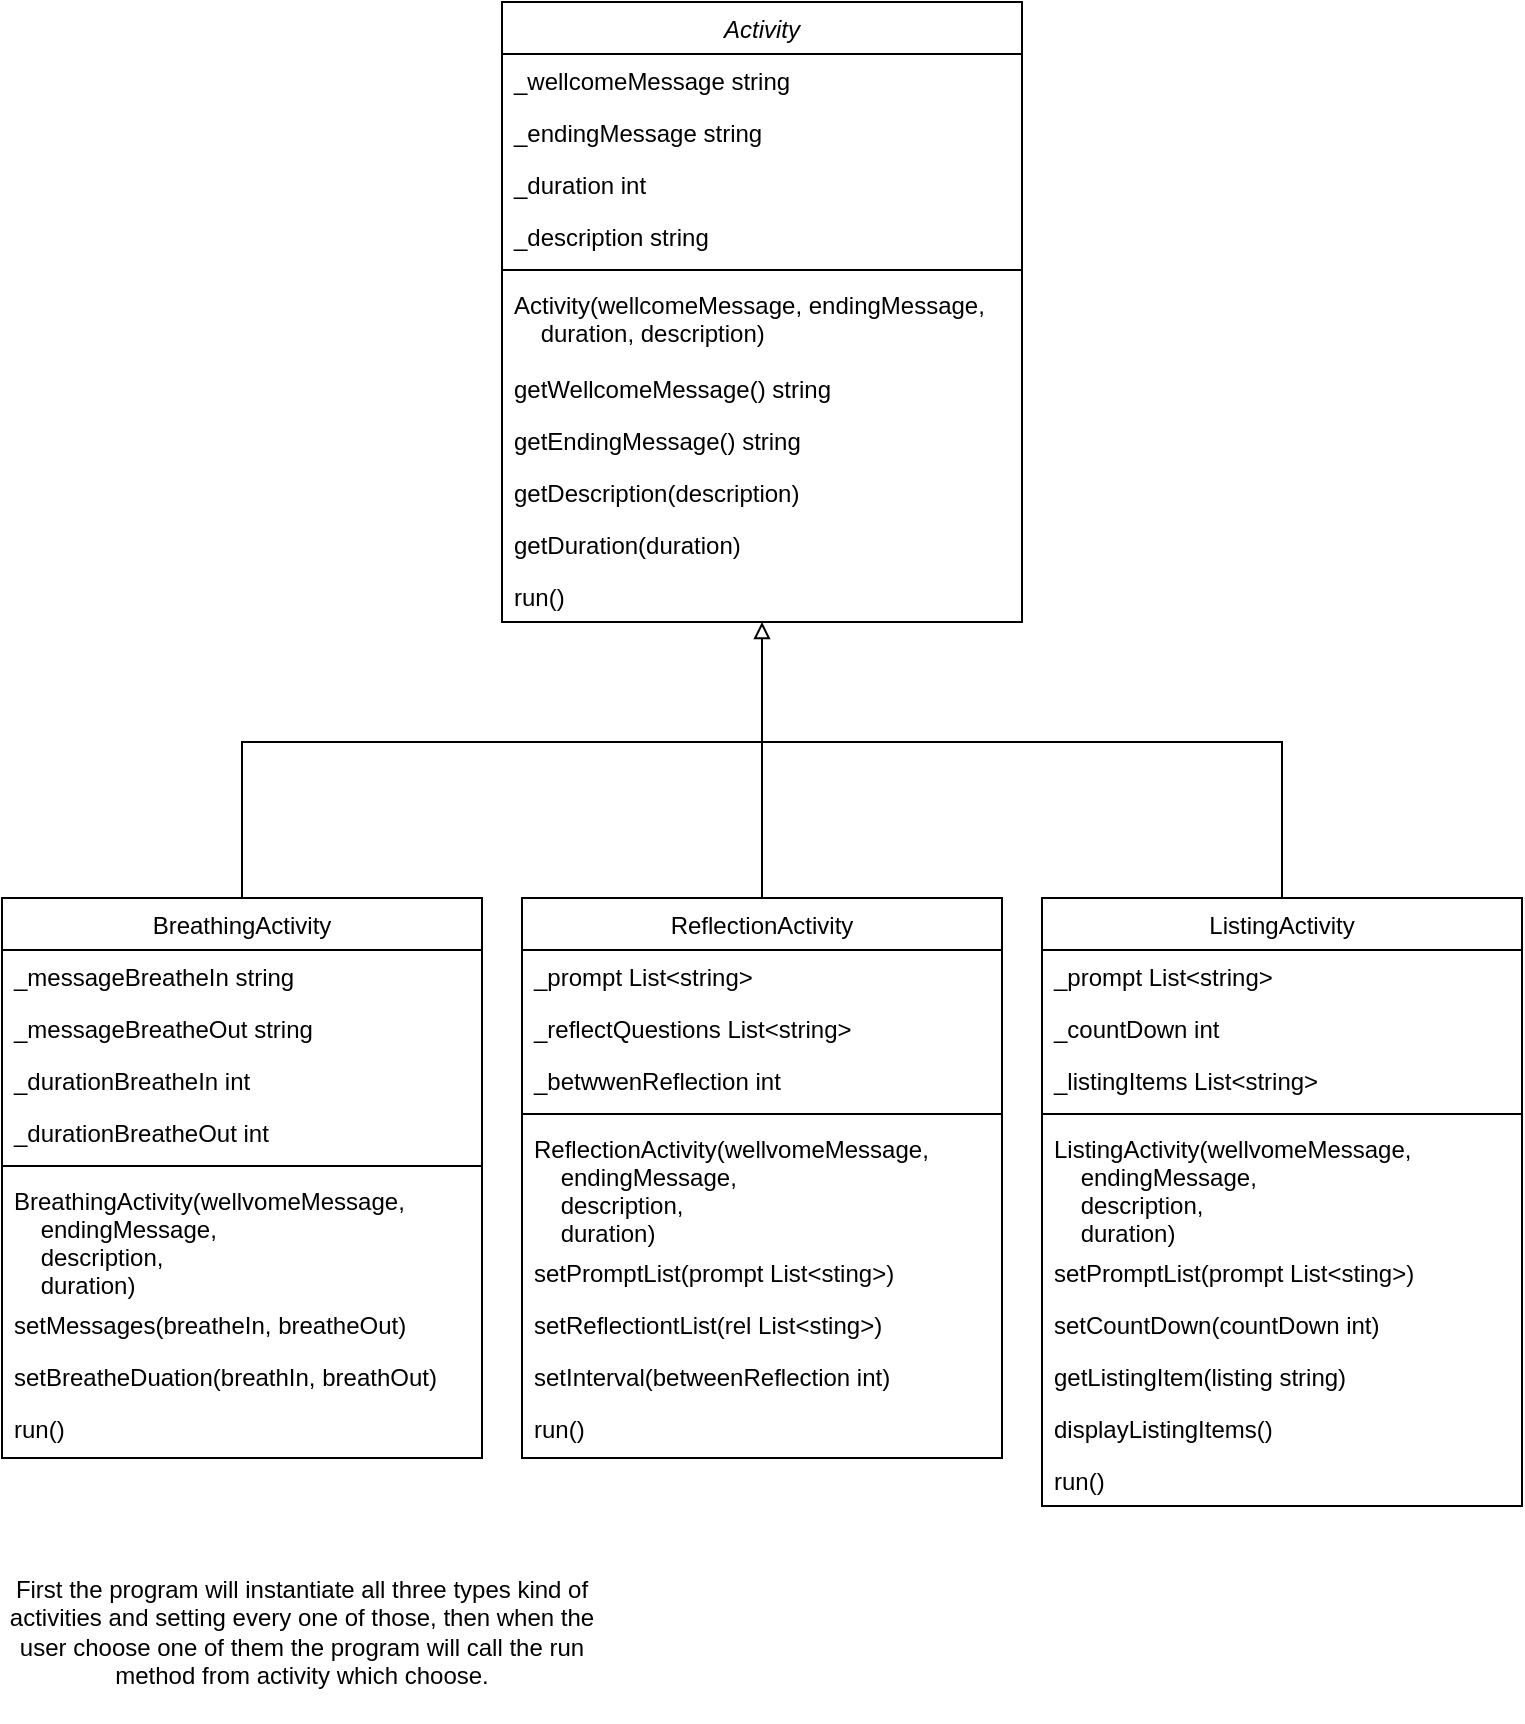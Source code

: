 <mxfile version="21.3.7" type="github">
  <diagram id="C5RBs43oDa-KdzZeNtuy" name="Page-1">
    <mxGraphModel dx="1375" dy="807" grid="1" gridSize="10" guides="1" tooltips="1" connect="1" arrows="1" fold="1" page="1" pageScale="1" pageWidth="827" pageHeight="1169" math="0" shadow="0">
      <root>
        <mxCell id="WIyWlLk6GJQsqaUBKTNV-0" />
        <mxCell id="WIyWlLk6GJQsqaUBKTNV-1" parent="WIyWlLk6GJQsqaUBKTNV-0" />
        <mxCell id="zkfFHV4jXpPFQw0GAbJ--0" value="Activity" style="swimlane;fontStyle=2;align=center;verticalAlign=top;childLayout=stackLayout;horizontal=1;startSize=26;horizontalStack=0;resizeParent=1;resizeLast=0;collapsible=1;marginBottom=0;rounded=0;shadow=0;strokeWidth=1;" parent="WIyWlLk6GJQsqaUBKTNV-1" vertex="1">
          <mxGeometry x="290" y="30" width="260" height="310" as="geometry">
            <mxRectangle x="230" y="140" width="160" height="26" as="alternateBounds" />
          </mxGeometry>
        </mxCell>
        <mxCell id="zkfFHV4jXpPFQw0GAbJ--1" value="_wellcomeMessage string" style="text;align=left;verticalAlign=top;spacingLeft=4;spacingRight=4;overflow=hidden;rotatable=0;points=[[0,0.5],[1,0.5]];portConstraint=eastwest;" parent="zkfFHV4jXpPFQw0GAbJ--0" vertex="1">
          <mxGeometry y="26" width="260" height="26" as="geometry" />
        </mxCell>
        <mxCell id="zkfFHV4jXpPFQw0GAbJ--2" value="_endingMessage string" style="text;align=left;verticalAlign=top;spacingLeft=4;spacingRight=4;overflow=hidden;rotatable=0;points=[[0,0.5],[1,0.5]];portConstraint=eastwest;rounded=0;shadow=0;html=0;" parent="zkfFHV4jXpPFQw0GAbJ--0" vertex="1">
          <mxGeometry y="52" width="260" height="26" as="geometry" />
        </mxCell>
        <mxCell id="avp3jk_hoTGkepReRl9k-2" value="_duration int" style="text;align=left;verticalAlign=top;spacingLeft=4;spacingRight=4;overflow=hidden;rotatable=0;points=[[0,0.5],[1,0.5]];portConstraint=eastwest;rounded=0;shadow=0;html=0;" parent="zkfFHV4jXpPFQw0GAbJ--0" vertex="1">
          <mxGeometry y="78" width="260" height="26" as="geometry" />
        </mxCell>
        <mxCell id="avp3jk_hoTGkepReRl9k-3" value="_description string" style="text;align=left;verticalAlign=top;spacingLeft=4;spacingRight=4;overflow=hidden;rotatable=0;points=[[0,0.5],[1,0.5]];portConstraint=eastwest;rounded=0;shadow=0;html=0;" parent="zkfFHV4jXpPFQw0GAbJ--0" vertex="1">
          <mxGeometry y="104" width="260" height="26" as="geometry" />
        </mxCell>
        <mxCell id="zkfFHV4jXpPFQw0GAbJ--4" value="" style="line;html=1;strokeWidth=1;align=left;verticalAlign=middle;spacingTop=-1;spacingLeft=3;spacingRight=3;rotatable=0;labelPosition=right;points=[];portConstraint=eastwest;" parent="zkfFHV4jXpPFQw0GAbJ--0" vertex="1">
          <mxGeometry y="130" width="260" height="8" as="geometry" />
        </mxCell>
        <mxCell id="zkfFHV4jXpPFQw0GAbJ--5" value="Activity(wellcomeMessage, endingMessage,&#xa;    duration, description)" style="text;align=left;verticalAlign=top;spacingLeft=4;spacingRight=4;overflow=hidden;rotatable=0;points=[[0,0.5],[1,0.5]];portConstraint=eastwest;" parent="zkfFHV4jXpPFQw0GAbJ--0" vertex="1">
          <mxGeometry y="138" width="260" height="42" as="geometry" />
        </mxCell>
        <mxCell id="avp3jk_hoTGkepReRl9k-0" value="getWellcomeMessage() string" style="text;align=left;verticalAlign=top;spacingLeft=4;spacingRight=4;overflow=hidden;rotatable=0;points=[[0,0.5],[1,0.5]];portConstraint=eastwest;" parent="zkfFHV4jXpPFQw0GAbJ--0" vertex="1">
          <mxGeometry y="180" width="260" height="26" as="geometry" />
        </mxCell>
        <mxCell id="avp3jk_hoTGkepReRl9k-1" value="getEndingMessage() string" style="text;align=left;verticalAlign=top;spacingLeft=4;spacingRight=4;overflow=hidden;rotatable=0;points=[[0,0.5],[1,0.5]];portConstraint=eastwest;" parent="zkfFHV4jXpPFQw0GAbJ--0" vertex="1">
          <mxGeometry y="206" width="260" height="26" as="geometry" />
        </mxCell>
        <mxCell id="zkfFHV4jXpPFQw0GAbJ--11" value="getDescription(description)" style="text;align=left;verticalAlign=top;spacingLeft=4;spacingRight=4;overflow=hidden;rotatable=0;points=[[0,0.5],[1,0.5]];portConstraint=eastwest;" parent="zkfFHV4jXpPFQw0GAbJ--0" vertex="1">
          <mxGeometry y="232" width="260" height="26" as="geometry" />
        </mxCell>
        <mxCell id="avp3jk_hoTGkepReRl9k-4" value="getDuration(duration)" style="text;align=left;verticalAlign=top;spacingLeft=4;spacingRight=4;overflow=hidden;rotatable=0;points=[[0,0.5],[1,0.5]];portConstraint=eastwest;" parent="zkfFHV4jXpPFQw0GAbJ--0" vertex="1">
          <mxGeometry y="258" width="260" height="26" as="geometry" />
        </mxCell>
        <mxCell id="GtpvnzM3zFw-dH0MiWFB-0" value="run()" style="text;align=left;verticalAlign=top;spacingLeft=4;spacingRight=4;overflow=hidden;rotatable=0;points=[[0,0.5],[1,0.5]];portConstraint=eastwest;" vertex="1" parent="zkfFHV4jXpPFQw0GAbJ--0">
          <mxGeometry y="284" width="260" height="26" as="geometry" />
        </mxCell>
        <mxCell id="GtpvnzM3zFw-dH0MiWFB-4" style="edgeStyle=elbowEdgeStyle;rounded=0;orthogonalLoop=1;jettySize=auto;html=1;exitX=0.5;exitY=0;exitDx=0;exitDy=0;endArrow=none;endFill=0;" edge="1" parent="WIyWlLk6GJQsqaUBKTNV-1" source="zkfFHV4jXpPFQw0GAbJ--6">
          <mxGeometry relative="1" as="geometry">
            <mxPoint x="420" y="400" as="targetPoint" />
            <Array as="points">
              <mxPoint x="160" y="430" />
            </Array>
          </mxGeometry>
        </mxCell>
        <mxCell id="zkfFHV4jXpPFQw0GAbJ--6" value="BreathingActivity" style="swimlane;fontStyle=0;align=center;verticalAlign=top;childLayout=stackLayout;horizontal=1;startSize=26;horizontalStack=0;resizeParent=1;resizeLast=0;collapsible=1;marginBottom=0;rounded=0;shadow=0;strokeWidth=1;" parent="WIyWlLk6GJQsqaUBKTNV-1" vertex="1">
          <mxGeometry x="40" y="478" width="240" height="280" as="geometry">
            <mxRectangle x="130" y="380" width="160" height="26" as="alternateBounds" />
          </mxGeometry>
        </mxCell>
        <mxCell id="zkfFHV4jXpPFQw0GAbJ--7" value="_messageBreatheIn string" style="text;align=left;verticalAlign=top;spacingLeft=4;spacingRight=4;overflow=hidden;rotatable=0;points=[[0,0.5],[1,0.5]];portConstraint=eastwest;" parent="zkfFHV4jXpPFQw0GAbJ--6" vertex="1">
          <mxGeometry y="26" width="240" height="26" as="geometry" />
        </mxCell>
        <mxCell id="avp3jk_hoTGkepReRl9k-8" value="_messageBreatheOut string" style="text;align=left;verticalAlign=top;spacingLeft=4;spacingRight=4;overflow=hidden;rotatable=0;points=[[0,0.5],[1,0.5]];portConstraint=eastwest;" parent="zkfFHV4jXpPFQw0GAbJ--6" vertex="1">
          <mxGeometry y="52" width="240" height="26" as="geometry" />
        </mxCell>
        <mxCell id="avp3jk_hoTGkepReRl9k-7" value="_durationBreatheIn int" style="text;align=left;verticalAlign=top;spacingLeft=4;spacingRight=4;overflow=hidden;rotatable=0;points=[[0,0.5],[1,0.5]];portConstraint=eastwest;" parent="zkfFHV4jXpPFQw0GAbJ--6" vertex="1">
          <mxGeometry y="78" width="240" height="26" as="geometry" />
        </mxCell>
        <mxCell id="avp3jk_hoTGkepReRl9k-9" value="_durationBreatheOut int" style="text;align=left;verticalAlign=top;spacingLeft=4;spacingRight=4;overflow=hidden;rotatable=0;points=[[0,0.5],[1,0.5]];portConstraint=eastwest;" parent="zkfFHV4jXpPFQw0GAbJ--6" vertex="1">
          <mxGeometry y="104" width="240" height="26" as="geometry" />
        </mxCell>
        <mxCell id="zkfFHV4jXpPFQw0GAbJ--9" value="" style="line;html=1;strokeWidth=1;align=left;verticalAlign=middle;spacingTop=-1;spacingLeft=3;spacingRight=3;rotatable=0;labelPosition=right;points=[];portConstraint=eastwest;" parent="zkfFHV4jXpPFQw0GAbJ--6" vertex="1">
          <mxGeometry y="130" width="240" height="8" as="geometry" />
        </mxCell>
        <mxCell id="avp3jk_hoTGkepReRl9k-5" value="BreathingActivity(wellvomeMessage,&#xa;    endingMessage,&#xa;    description,&#xa;    duration)" style="text;align=left;verticalAlign=top;spacingLeft=4;spacingRight=4;overflow=hidden;rotatable=0;points=[[0,0.5],[1,0.5]];portConstraint=eastwest;" parent="zkfFHV4jXpPFQw0GAbJ--6" vertex="1">
          <mxGeometry y="138" width="240" height="62" as="geometry" />
        </mxCell>
        <mxCell id="avp3jk_hoTGkepReRl9k-10" value="setMessages(breatheIn, breatheOut)" style="text;align=left;verticalAlign=top;spacingLeft=4;spacingRight=4;overflow=hidden;rotatable=0;points=[[0,0.5],[1,0.5]];portConstraint=eastwest;" parent="zkfFHV4jXpPFQw0GAbJ--6" vertex="1">
          <mxGeometry y="200" width="240" height="26" as="geometry" />
        </mxCell>
        <mxCell id="avp3jk_hoTGkepReRl9k-12" value="setBreatheDuation(breathIn, breathOut)" style="text;align=left;verticalAlign=top;spacingLeft=4;spacingRight=4;overflow=hidden;rotatable=0;points=[[0,0.5],[1,0.5]];portConstraint=eastwest;" parent="zkfFHV4jXpPFQw0GAbJ--6" vertex="1">
          <mxGeometry y="226" width="240" height="26" as="geometry" />
        </mxCell>
        <mxCell id="avp3jk_hoTGkepReRl9k-11" value="run()" style="text;align=left;verticalAlign=top;spacingLeft=4;spacingRight=4;overflow=hidden;rotatable=0;points=[[0,0.5],[1,0.5]];portConstraint=eastwest;" parent="zkfFHV4jXpPFQw0GAbJ--6" vertex="1">
          <mxGeometry y="252" width="240" height="26" as="geometry" />
        </mxCell>
        <mxCell id="GtpvnzM3zFw-dH0MiWFB-3" style="edgeStyle=elbowEdgeStyle;rounded=0;orthogonalLoop=1;jettySize=auto;html=1;endArrow=block;endFill=0;" edge="1" parent="WIyWlLk6GJQsqaUBKTNV-1" source="avp3jk_hoTGkepReRl9k-13" target="GtpvnzM3zFw-dH0MiWFB-0">
          <mxGeometry relative="1" as="geometry">
            <Array as="points">
              <mxPoint x="420" y="400" />
            </Array>
          </mxGeometry>
        </mxCell>
        <mxCell id="avp3jk_hoTGkepReRl9k-13" value="ReflectionActivity" style="swimlane;fontStyle=0;align=center;verticalAlign=top;childLayout=stackLayout;horizontal=1;startSize=26;horizontalStack=0;resizeParent=1;resizeLast=0;collapsible=1;marginBottom=0;rounded=0;shadow=0;strokeWidth=1;" parent="WIyWlLk6GJQsqaUBKTNV-1" vertex="1">
          <mxGeometry x="300" y="478" width="240" height="280" as="geometry">
            <mxRectangle x="130" y="380" width="160" height="26" as="alternateBounds" />
          </mxGeometry>
        </mxCell>
        <mxCell id="avp3jk_hoTGkepReRl9k-14" value="_prompt List&lt;string&gt;" style="text;align=left;verticalAlign=top;spacingLeft=4;spacingRight=4;overflow=hidden;rotatable=0;points=[[0,0.5],[1,0.5]];portConstraint=eastwest;" parent="avp3jk_hoTGkepReRl9k-13" vertex="1">
          <mxGeometry y="26" width="240" height="26" as="geometry" />
        </mxCell>
        <mxCell id="avp3jk_hoTGkepReRl9k-36" value="_reflectQuestions List&lt;string&gt;" style="text;align=left;verticalAlign=top;spacingLeft=4;spacingRight=4;overflow=hidden;rotatable=0;points=[[0,0.5],[1,0.5]];portConstraint=eastwest;" parent="avp3jk_hoTGkepReRl9k-13" vertex="1">
          <mxGeometry y="52" width="240" height="26" as="geometry" />
        </mxCell>
        <mxCell id="avp3jk_hoTGkepReRl9k-46" value="_betwwenReflection int" style="text;align=left;verticalAlign=top;spacingLeft=4;spacingRight=4;overflow=hidden;rotatable=0;points=[[0,0.5],[1,0.5]];portConstraint=eastwest;" parent="avp3jk_hoTGkepReRl9k-13" vertex="1">
          <mxGeometry y="78" width="240" height="26" as="geometry" />
        </mxCell>
        <mxCell id="avp3jk_hoTGkepReRl9k-18" value="" style="line;html=1;strokeWidth=1;align=left;verticalAlign=middle;spacingTop=-1;spacingLeft=3;spacingRight=3;rotatable=0;labelPosition=right;points=[];portConstraint=eastwest;" parent="avp3jk_hoTGkepReRl9k-13" vertex="1">
          <mxGeometry y="104" width="240" height="8" as="geometry" />
        </mxCell>
        <mxCell id="avp3jk_hoTGkepReRl9k-19" value="ReflectionActivity(wellvomeMessage,&#xa;    endingMessage,&#xa;    description,&#xa;    duration)" style="text;align=left;verticalAlign=top;spacingLeft=4;spacingRight=4;overflow=hidden;rotatable=0;points=[[0,0.5],[1,0.5]];portConstraint=eastwest;" parent="avp3jk_hoTGkepReRl9k-13" vertex="1">
          <mxGeometry y="112" width="240" height="62" as="geometry" />
        </mxCell>
        <mxCell id="avp3jk_hoTGkepReRl9k-20" value="setPromptList(prompt List&lt;sting&gt;)" style="text;align=left;verticalAlign=top;spacingLeft=4;spacingRight=4;overflow=hidden;rotatable=0;points=[[0,0.5],[1,0.5]];portConstraint=eastwest;" parent="avp3jk_hoTGkepReRl9k-13" vertex="1">
          <mxGeometry y="174" width="240" height="26" as="geometry" />
        </mxCell>
        <mxCell id="avp3jk_hoTGkepReRl9k-37" value="setReflectiontList(rel List&lt;sting&gt;)" style="text;align=left;verticalAlign=top;spacingLeft=4;spacingRight=4;overflow=hidden;rotatable=0;points=[[0,0.5],[1,0.5]];portConstraint=eastwest;" parent="avp3jk_hoTGkepReRl9k-13" vertex="1">
          <mxGeometry y="200" width="240" height="26" as="geometry" />
        </mxCell>
        <mxCell id="avp3jk_hoTGkepReRl9k-45" value="setInterval(betweenReflection int)" style="text;align=left;verticalAlign=top;spacingLeft=4;spacingRight=4;overflow=hidden;rotatable=0;points=[[0,0.5],[1,0.5]];portConstraint=eastwest;" parent="avp3jk_hoTGkepReRl9k-13" vertex="1">
          <mxGeometry y="226" width="240" height="26" as="geometry" />
        </mxCell>
        <mxCell id="avp3jk_hoTGkepReRl9k-47" value="run()" style="text;align=left;verticalAlign=top;spacingLeft=4;spacingRight=4;overflow=hidden;rotatable=0;points=[[0,0.5],[1,0.5]];portConstraint=eastwest;" parent="avp3jk_hoTGkepReRl9k-13" vertex="1">
          <mxGeometry y="252" width="240" height="26" as="geometry" />
        </mxCell>
        <mxCell id="GtpvnzM3zFw-dH0MiWFB-5" style="edgeStyle=elbowEdgeStyle;rounded=0;orthogonalLoop=1;jettySize=auto;html=1;endArrow=none;endFill=0;" edge="1" parent="WIyWlLk6GJQsqaUBKTNV-1" source="avp3jk_hoTGkepReRl9k-23">
          <mxGeometry relative="1" as="geometry">
            <mxPoint x="420" y="400" as="targetPoint" />
            <Array as="points">
              <mxPoint x="680" y="440" />
            </Array>
          </mxGeometry>
        </mxCell>
        <mxCell id="avp3jk_hoTGkepReRl9k-23" value="ListingActivity" style="swimlane;fontStyle=0;align=center;verticalAlign=top;childLayout=stackLayout;horizontal=1;startSize=26;horizontalStack=0;resizeParent=1;resizeLast=0;collapsible=1;marginBottom=0;rounded=0;shadow=0;strokeWidth=1;" parent="WIyWlLk6GJQsqaUBKTNV-1" vertex="1">
          <mxGeometry x="560" y="478" width="240" height="304" as="geometry">
            <mxRectangle x="130" y="380" width="160" height="26" as="alternateBounds" />
          </mxGeometry>
        </mxCell>
        <mxCell id="avp3jk_hoTGkepReRl9k-24" value="_prompt List&lt;string&gt;" style="text;align=left;verticalAlign=top;spacingLeft=4;spacingRight=4;overflow=hidden;rotatable=0;points=[[0,0.5],[1,0.5]];portConstraint=eastwest;" parent="avp3jk_hoTGkepReRl9k-23" vertex="1">
          <mxGeometry y="26" width="240" height="26" as="geometry" />
        </mxCell>
        <mxCell id="avp3jk_hoTGkepReRl9k-25" value="_countDown int" style="text;align=left;verticalAlign=top;spacingLeft=4;spacingRight=4;overflow=hidden;rotatable=0;points=[[0,0.5],[1,0.5]];portConstraint=eastwest;" parent="avp3jk_hoTGkepReRl9k-23" vertex="1">
          <mxGeometry y="52" width="240" height="26" as="geometry" />
        </mxCell>
        <mxCell id="avp3jk_hoTGkepReRl9k-26" value="_listingItems List&lt;string&gt;" style="text;align=left;verticalAlign=top;spacingLeft=4;spacingRight=4;overflow=hidden;rotatable=0;points=[[0,0.5],[1,0.5]];portConstraint=eastwest;" parent="avp3jk_hoTGkepReRl9k-23" vertex="1">
          <mxGeometry y="78" width="240" height="26" as="geometry" />
        </mxCell>
        <mxCell id="avp3jk_hoTGkepReRl9k-28" value="" style="line;html=1;strokeWidth=1;align=left;verticalAlign=middle;spacingTop=-1;spacingLeft=3;spacingRight=3;rotatable=0;labelPosition=right;points=[];portConstraint=eastwest;" parent="avp3jk_hoTGkepReRl9k-23" vertex="1">
          <mxGeometry y="104" width="240" height="8" as="geometry" />
        </mxCell>
        <mxCell id="avp3jk_hoTGkepReRl9k-29" value="ListingActivity(wellvomeMessage,&#xa;    endingMessage,&#xa;    description,&#xa;    duration)" style="text;align=left;verticalAlign=top;spacingLeft=4;spacingRight=4;overflow=hidden;rotatable=0;points=[[0,0.5],[1,0.5]];portConstraint=eastwest;" parent="avp3jk_hoTGkepReRl9k-23" vertex="1">
          <mxGeometry y="112" width="240" height="62" as="geometry" />
        </mxCell>
        <mxCell id="avp3jk_hoTGkepReRl9k-30" value="setPromptList(prompt List&lt;sting&gt;)" style="text;align=left;verticalAlign=top;spacingLeft=4;spacingRight=4;overflow=hidden;rotatable=0;points=[[0,0.5],[1,0.5]];portConstraint=eastwest;" parent="avp3jk_hoTGkepReRl9k-23" vertex="1">
          <mxGeometry y="174" width="240" height="26" as="geometry" />
        </mxCell>
        <mxCell id="avp3jk_hoTGkepReRl9k-31" value="setCountDown(countDown int)" style="text;align=left;verticalAlign=top;spacingLeft=4;spacingRight=4;overflow=hidden;rotatable=0;points=[[0,0.5],[1,0.5]];portConstraint=eastwest;" parent="avp3jk_hoTGkepReRl9k-23" vertex="1">
          <mxGeometry y="200" width="240" height="26" as="geometry" />
        </mxCell>
        <mxCell id="avp3jk_hoTGkepReRl9k-32" value="getListingItem(listing string)" style="text;align=left;verticalAlign=top;spacingLeft=4;spacingRight=4;overflow=hidden;rotatable=0;points=[[0,0.5],[1,0.5]];portConstraint=eastwest;" parent="avp3jk_hoTGkepReRl9k-23" vertex="1">
          <mxGeometry y="226" width="240" height="26" as="geometry" />
        </mxCell>
        <mxCell id="avp3jk_hoTGkepReRl9k-49" value="displayListingItems()" style="text;align=left;verticalAlign=top;spacingLeft=4;spacingRight=4;overflow=hidden;rotatable=0;points=[[0,0.5],[1,0.5]];portConstraint=eastwest;" parent="avp3jk_hoTGkepReRl9k-23" vertex="1">
          <mxGeometry y="252" width="240" height="26" as="geometry" />
        </mxCell>
        <mxCell id="avp3jk_hoTGkepReRl9k-48" value="run()" style="text;align=left;verticalAlign=top;spacingLeft=4;spacingRight=4;overflow=hidden;rotatable=0;points=[[0,0.5],[1,0.5]];portConstraint=eastwest;" parent="avp3jk_hoTGkepReRl9k-23" vertex="1">
          <mxGeometry y="278" width="240" height="26" as="geometry" />
        </mxCell>
        <mxCell id="avp3jk_hoTGkepReRl9k-50" value="First the program will instantiate all three types kind of activities and setting every one of those, then when the user choose one of them the program will call the run method from activity which choose." style="text;html=1;strokeColor=none;fillColor=none;align=center;verticalAlign=middle;whiteSpace=wrap;rounded=0;" parent="WIyWlLk6GJQsqaUBKTNV-1" vertex="1">
          <mxGeometry x="40" y="800" width="300" height="90" as="geometry" />
        </mxCell>
      </root>
    </mxGraphModel>
  </diagram>
</mxfile>
